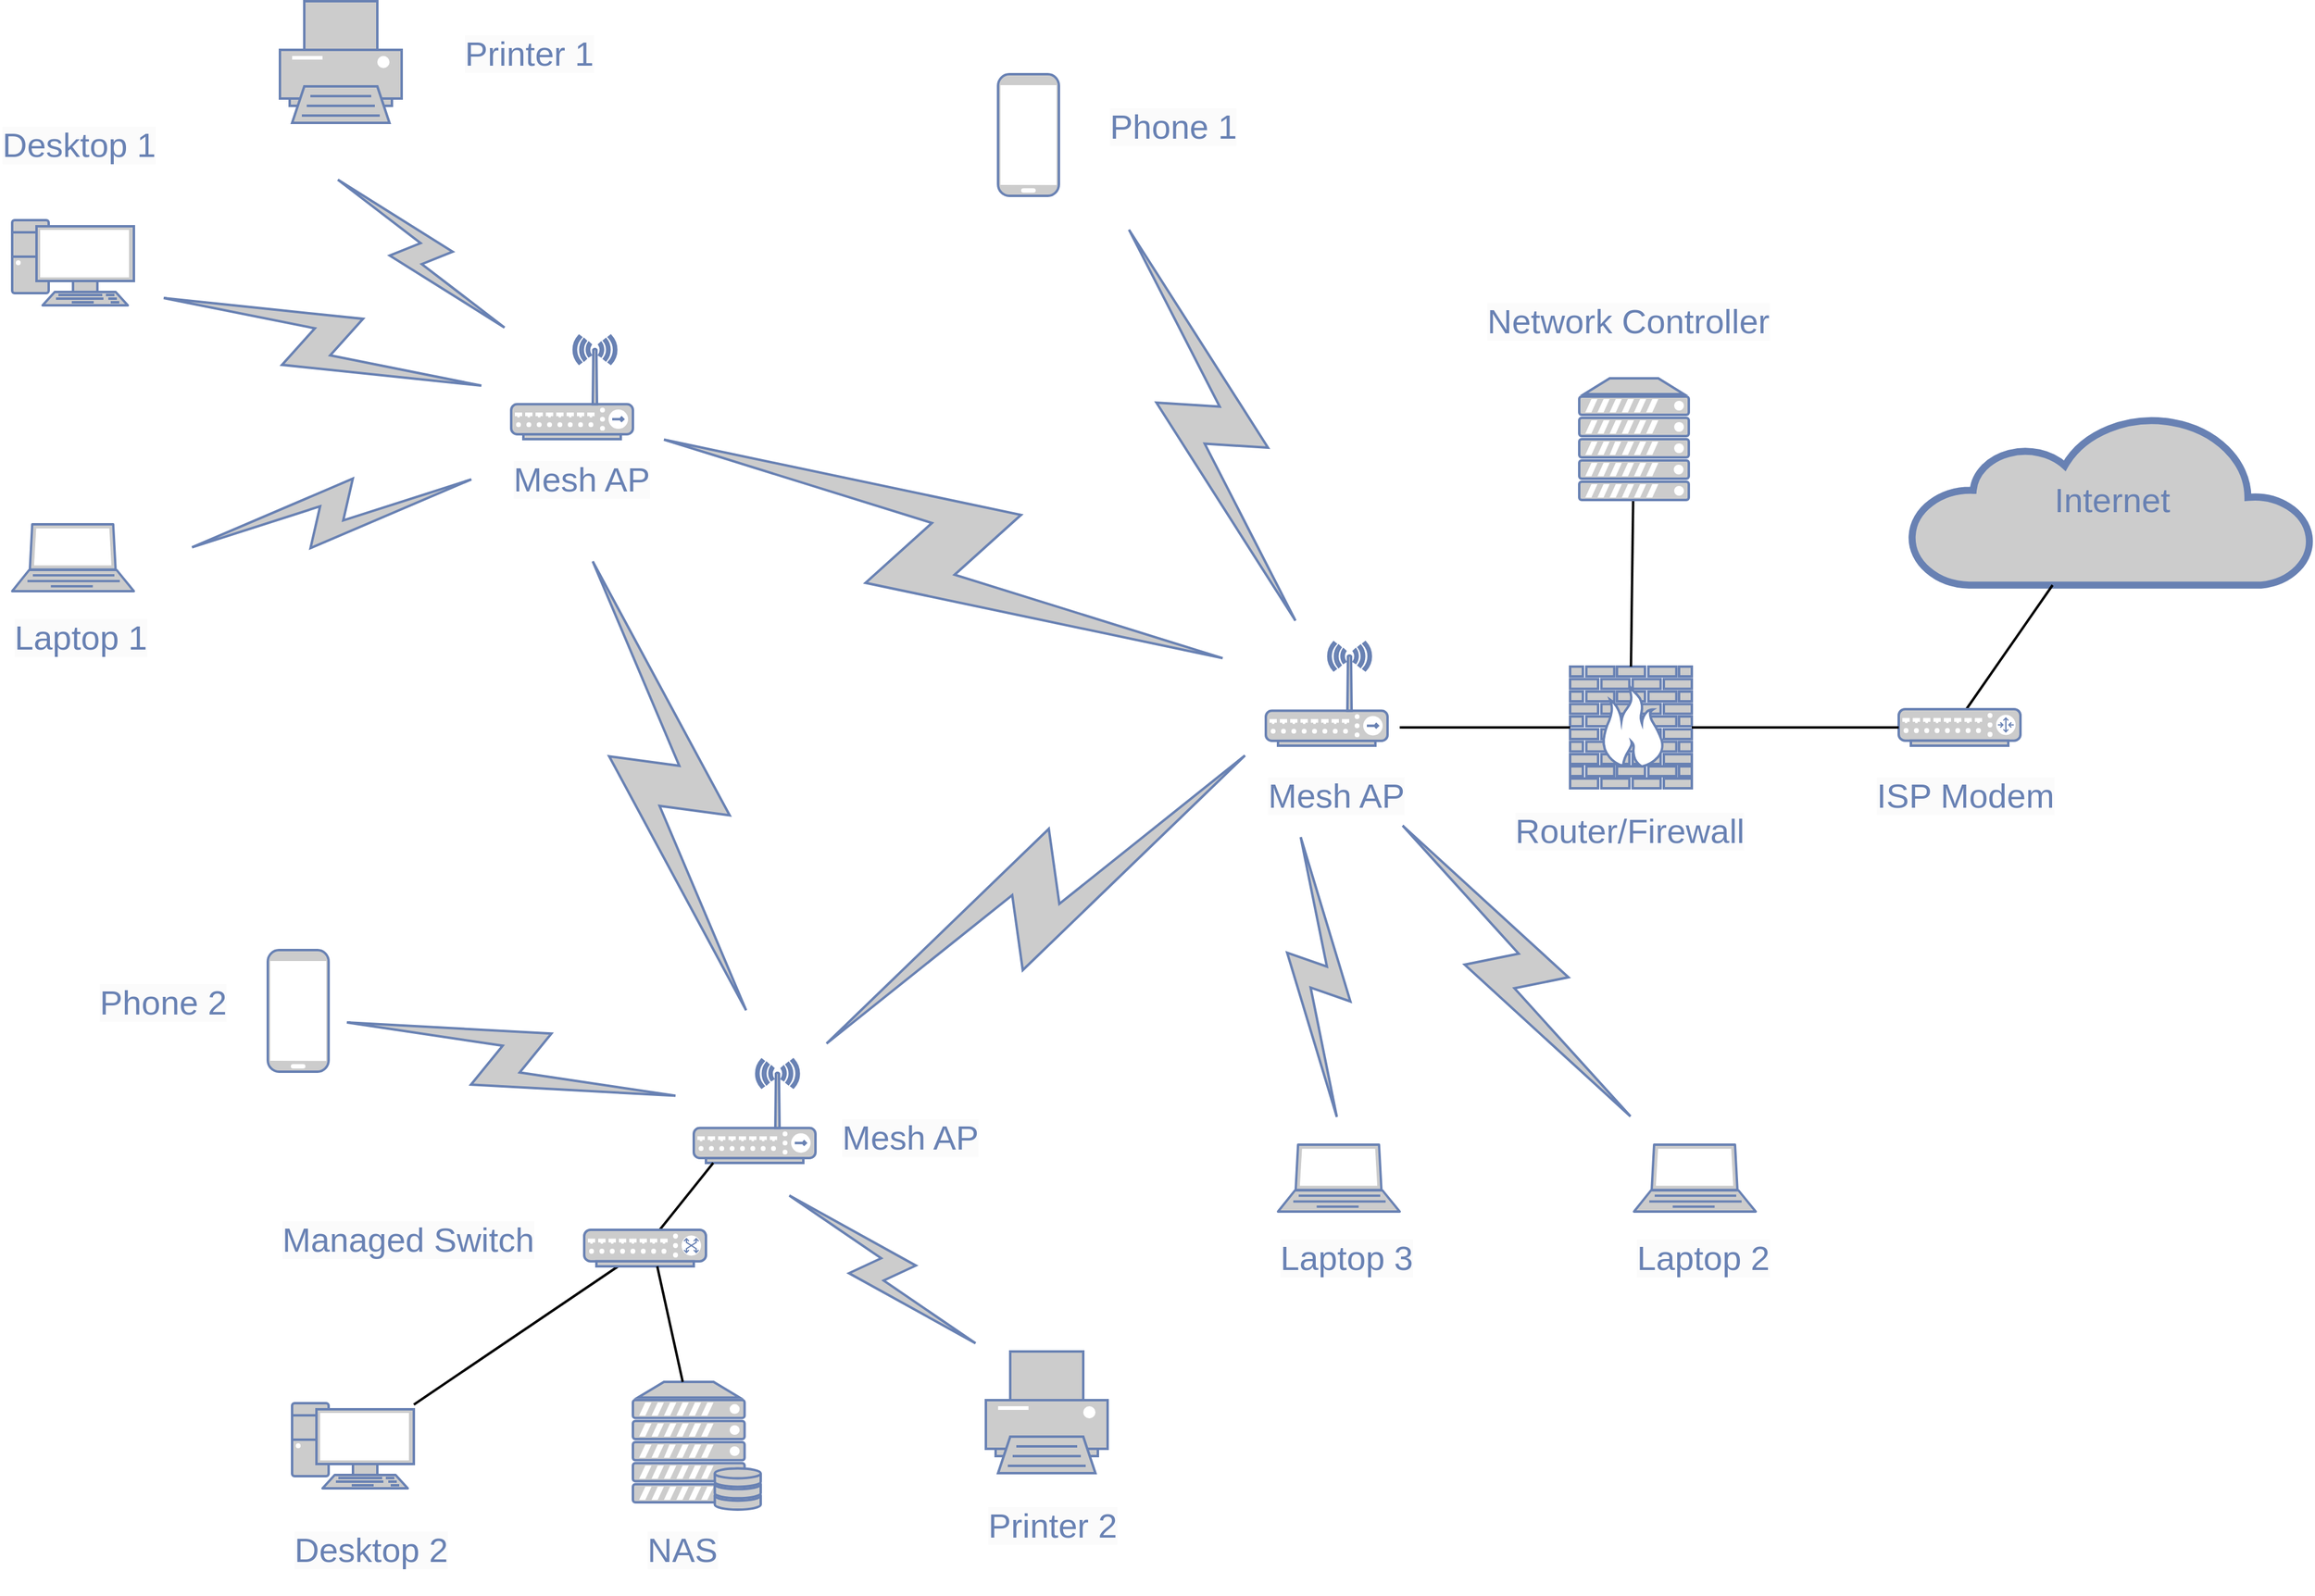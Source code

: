 <mxfile version="24.7.6">
  <diagram name="Page-1" id="bfe91b75-5d2c-26a0-9c1d-138518896778">
    <mxGraphModel dx="1780" dy="1968" grid="1" gridSize="10" guides="1" tooltips="1" connect="1" arrows="1" fold="1" page="1" pageScale="1" pageWidth="1100" pageHeight="850" background="none" math="0" shadow="0">
      <root>
        <mxCell id="0" />
        <mxCell id="1" parent="0" />
        <mxCell id="7c3789c024ecab99-8" value="" style="fontColor=#0066CC;verticalAlign=top;verticalLabelPosition=bottom;labelPosition=center;align=center;html=1;fillColor=#CCCCCC;strokeColor=#6881B3;gradientColor=none;gradientDirection=north;strokeWidth=2;shape=mxgraph.networks.firewall;rounded=0;shadow=0;comic=0;" parent="1" vertex="1">
          <mxGeometry x="1540" y="847" width="100" height="100" as="geometry" />
        </mxCell>
        <mxCell id="7c3789c024ecab99-52" style="edgeStyle=none;html=1;labelBackgroundColor=none;endArrow=none;endFill=0;strokeWidth=2;fontFamily=Verdana;fontSize=15;fontColor=#036897;" parent="1" target="7c3789c024ecab99-8" edge="1">
          <mxGeometry relative="1" as="geometry">
            <mxPoint x="1550.0" y="917" as="targetPoint" />
            <mxPoint x="1400" y="897" as="sourcePoint" />
          </mxGeometry>
        </mxCell>
        <mxCell id="7c3789c024ecab99-21" value="" style="fontColor=#0066CC;verticalAlign=top;verticalLabelPosition=bottom;labelPosition=center;align=center;html=1;fillColor=#CCCCCC;strokeColor=#6881B3;gradientColor=none;gradientDirection=north;strokeWidth=2;shape=mxgraph.networks.pc;rounded=0;shadow=0;comic=0;" parent="1" vertex="1">
          <mxGeometry x="260.0" y="480" width="100" height="70" as="geometry" />
        </mxCell>
        <mxCell id="7c3789c024ecab99-29" value="" style="fontColor=#0066CC;verticalAlign=top;verticalLabelPosition=bottom;labelPosition=center;align=center;html=1;fillColor=#CCCCCC;strokeColor=#6881B3;gradientColor=none;gradientDirection=north;strokeWidth=2;shape=mxgraph.networks.printer;rounded=0;shadow=0;comic=0;" parent="1" vertex="1">
          <mxGeometry x="480.0" y="300" width="100" height="100" as="geometry" />
        </mxCell>
        <mxCell id="7c3789c024ecab99-30" value="" style="fontColor=#0066CC;verticalAlign=top;verticalLabelPosition=bottom;labelPosition=center;align=center;html=1;fillColor=#CCCCCC;strokeColor=#6881B3;gradientColor=none;gradientDirection=north;strokeWidth=2;shape=mxgraph.networks.wireless_hub;rounded=0;shadow=0;comic=0;" parent="1" vertex="1">
          <mxGeometry x="670.0" y="575" width="100" height="85" as="geometry" />
        </mxCell>
        <mxCell id="7c3789c024ecab99-31" value="" style="html=1;fillColor=#CCCCCC;strokeColor=#6881B3;gradientColor=none;gradientDirection=north;strokeWidth=2;shape=mxgraph.networks.comm_link_edge;html=1;labelBackgroundColor=none;endArrow=none;endFill=0;fontFamily=Verdana;fontSize=20;" parent="1" source="ltf7ysY8KrdWWKMoMPNu-10" edge="1">
          <mxGeometry width="100" height="100" relative="1" as="geometry">
            <mxPoint x="900.0" y="675" as="sourcePoint" />
            <mxPoint x="1170" y="470" as="targetPoint" />
          </mxGeometry>
        </mxCell>
        <mxCell id="7c3789c024ecab99-32" value="" style="fontColor=#0066CC;verticalAlign=top;verticalLabelPosition=bottom;labelPosition=center;align=center;html=1;fillColor=#CCCCCC;strokeColor=#6881B3;gradientColor=none;gradientDirection=north;strokeWidth=2;shape=mxgraph.networks.mobile;rounded=0;shadow=0;comic=0;" parent="1" vertex="1">
          <mxGeometry x="1070.0" y="360" width="50" height="100" as="geometry" />
        </mxCell>
        <mxCell id="7c3789c024ecab99-41" value="" style="fontColor=#0066CC;verticalAlign=top;verticalLabelPosition=bottom;labelPosition=center;align=center;html=1;fillColor=#CCCCCC;strokeColor=#6881B3;gradientColor=none;gradientDirection=north;strokeWidth=2;shape=mxgraph.networks.pc;rounded=0;shadow=0;comic=0;" parent="1" vertex="1">
          <mxGeometry x="490.0" y="1452.502" width="100" height="70" as="geometry" />
        </mxCell>
        <mxCell id="7c3789c024ecab99-43" value="" style="fontColor=#0066CC;verticalAlign=top;verticalLabelPosition=bottom;labelPosition=center;align=center;html=1;fillColor=#CCCCCC;strokeColor=#6881B3;gradientColor=none;gradientDirection=north;strokeWidth=2;shape=mxgraph.networks.printer;rounded=0;shadow=0;comic=0;" parent="1" vertex="1">
          <mxGeometry x="1060.0" y="1410.002" width="100" height="100" as="geometry" />
        </mxCell>
        <mxCell id="7c3789c024ecab99-44" value="" style="fontColor=#0066CC;verticalAlign=top;verticalLabelPosition=bottom;labelPosition=center;align=center;html=1;fillColor=#CCCCCC;strokeColor=#6881B3;gradientColor=none;gradientDirection=north;strokeWidth=2;shape=mxgraph.networks.wireless_hub;rounded=0;shadow=0;comic=0;" parent="1" vertex="1">
          <mxGeometry x="820.0" y="1170.002" width="100" height="85" as="geometry" />
        </mxCell>
        <mxCell id="7c3789c024ecab99-40" style="edgeStyle=none;html=1;labelBackgroundColor=none;endArrow=none;endFill=0;strokeWidth=2;fontFamily=Verdana;fontSize=15;fontColor=#036897;" parent="1" source="ltf7ysY8KrdWWKMoMPNu-19" target="7c3789c024ecab99-44" edge="1">
          <mxGeometry relative="1" as="geometry" />
        </mxCell>
        <mxCell id="7c3789c024ecab99-45" value="" style="html=1;fillColor=#CCCCCC;strokeColor=#6881B3;gradientColor=none;gradientDirection=north;strokeWidth=2;shape=mxgraph.networks.comm_link_edge;html=1;labelBackgroundColor=none;endArrow=none;endFill=0;fontFamily=Verdana;fontSize=20;" parent="1" source="7c3789c024ecab99-44" target="7c3789c024ecab99-46" edge="1">
          <mxGeometry width="100" height="100" relative="1" as="geometry">
            <mxPoint x="1050.0" y="1270.002" as="sourcePoint" />
            <mxPoint x="753.0" y="1183.002" as="targetPoint" />
            <Array as="points">
              <mxPoint x="700" y="1180.59" />
            </Array>
          </mxGeometry>
        </mxCell>
        <mxCell id="7c3789c024ecab99-46" value="" style="fontColor=#0066CC;verticalAlign=top;verticalLabelPosition=bottom;labelPosition=center;align=center;html=1;fillColor=#CCCCCC;strokeColor=#6881B3;gradientColor=none;gradientDirection=north;strokeWidth=2;shape=mxgraph.networks.mobile;rounded=0;shadow=0;comic=0;" parent="1" vertex="1">
          <mxGeometry x="470.0" y="1080.002" width="50" height="100" as="geometry" />
        </mxCell>
        <mxCell id="7c3789c024ecab99-53" value="Internet" style="html=1;fillColor=#CCCCCC;strokeColor=#6881B3;gradientColor=none;gradientDirection=north;strokeWidth=2;shape=mxgraph.networks.cloud;fontColor=#6881B3;rounded=0;shadow=0;comic=0;align=center;fontSize=28;" parent="1" vertex="1">
          <mxGeometry x="1820" y="640" width="330" height="140" as="geometry" />
        </mxCell>
        <mxCell id="7c3789c024ecab99-56" style="edgeStyle=none;html=1;labelBackgroundColor=none;endArrow=none;endFill=0;strokeWidth=2;fontFamily=Verdana;fontSize=28;fontColor=#6881B3;" parent="1" target="7c3789c024ecab99-53" edge="1">
          <mxGeometry relative="1" as="geometry">
            <mxPoint x="1860" y="890" as="sourcePoint" />
          </mxGeometry>
        </mxCell>
        <mxCell id="7c3789c024ecab99-54" value="" style="fontColor=#0066CC;verticalAlign=top;verticalLabelPosition=bottom;labelPosition=center;align=center;html=1;fillColor=#CCCCCC;strokeColor=#6881B3;gradientColor=none;gradientDirection=north;strokeWidth=2;shape=mxgraph.networks.router;rounded=0;shadow=0;comic=0;" parent="1" vertex="1">
          <mxGeometry x="1810" y="882" width="100" height="30" as="geometry" />
        </mxCell>
        <mxCell id="7c3789c024ecab99-59" style="edgeStyle=none;html=1;labelBackgroundColor=none;endArrow=none;endFill=0;strokeWidth=2;fontFamily=Verdana;fontSize=28;fontColor=#6881B3;entryX=0.5;entryY=0;entryDx=0;entryDy=0;entryPerimeter=0;" parent="1" target="7c3789c024ecab99-8" edge="1">
          <mxGeometry relative="1" as="geometry">
            <mxPoint x="1570" y="827" as="targetPoint" />
            <mxPoint x="1591.807" y="710" as="sourcePoint" />
          </mxGeometry>
        </mxCell>
        <mxCell id="ltf7ysY8KrdWWKMoMPNu-3" value="&lt;span style=&quot;color: rgb(104, 129, 179); font-family: Helvetica; font-size: 28px; font-style: normal; font-variant-ligatures: normal; font-variant-caps: normal; font-weight: 400; letter-spacing: normal; orphans: 2; text-align: center; text-indent: 0px; text-transform: none; widows: 2; word-spacing: 0px; -webkit-text-stroke-width: 0px; white-space: nowrap; background-color: rgb(251, 251, 251); text-decoration-thickness: initial; text-decoration-style: initial; text-decoration-color: initial; display: inline !important; float: none;&quot;&gt;Network Controller&lt;/span&gt;" style="text;whiteSpace=wrap;html=1;" parent="1" vertex="1">
          <mxGeometry x="1470" y="540" width="240" height="60" as="geometry" />
        </mxCell>
        <mxCell id="ltf7ysY8KrdWWKMoMPNu-4" value="" style="endArrow=none;html=1;rounded=0;entryX=0;entryY=0.5;entryDx=0;entryDy=0;entryPerimeter=0;strokeWidth=2;exitX=1;exitY=0.5;exitDx=0;exitDy=0;exitPerimeter=0;" parent="1" source="7c3789c024ecab99-8" target="7c3789c024ecab99-54" edge="1">
          <mxGeometry width="50" height="50" relative="1" as="geometry">
            <mxPoint x="1640" y="900" as="sourcePoint" />
            <mxPoint x="1880" y="880" as="targetPoint" />
          </mxGeometry>
        </mxCell>
        <mxCell id="ltf7ysY8KrdWWKMoMPNu-8" value="&lt;span style=&quot;color: rgb(104, 129, 179); font-family: Helvetica; font-size: 28px; font-style: normal; font-variant-ligatures: normal; font-variant-caps: normal; font-weight: 400; letter-spacing: normal; orphans: 2; text-align: center; text-indent: 0px; text-transform: none; widows: 2; word-spacing: 0px; -webkit-text-stroke-width: 0px; white-space: nowrap; background-color: rgb(251, 251, 251); text-decoration-thickness: initial; text-decoration-style: initial; text-decoration-color: initial; display: inline !important; float: none;&quot;&gt;ISP Modem&lt;/span&gt;" style="text;whiteSpace=wrap;html=1;" parent="1" vertex="1">
          <mxGeometry x="1790" y="930" width="160" height="60" as="geometry" />
        </mxCell>
        <mxCell id="ltf7ysY8KrdWWKMoMPNu-9" value="&lt;span style=&quot;color: rgb(104, 129, 179); font-family: Helvetica; font-size: 28px; font-style: normal; font-variant-ligatures: normal; font-variant-caps: normal; font-weight: 400; letter-spacing: normal; orphans: 2; text-align: center; text-indent: 0px; text-transform: none; widows: 2; word-spacing: 0px; -webkit-text-stroke-width: 0px; white-space: nowrap; background-color: rgb(251, 251, 251); text-decoration-thickness: initial; text-decoration-style: initial; text-decoration-color: initial; display: inline !important; float: none;&quot;&gt;Router/Firewall&lt;/span&gt;" style="text;whiteSpace=wrap;html=1;" parent="1" vertex="1">
          <mxGeometry x="1492.5" y="959.41" width="200" height="60" as="geometry" />
        </mxCell>
        <mxCell id="ltf7ysY8KrdWWKMoMPNu-10" value="" style="fontColor=#0066CC;verticalAlign=top;verticalLabelPosition=bottom;labelPosition=center;align=center;html=1;fillColor=#CCCCCC;strokeColor=#6881B3;gradientColor=none;gradientDirection=north;strokeWidth=2;shape=mxgraph.networks.wireless_hub;rounded=0;shadow=0;comic=0;" parent="1" vertex="1">
          <mxGeometry x="1290.0" y="827.002" width="100" height="85" as="geometry" />
        </mxCell>
        <mxCell id="ltf7ysY8KrdWWKMoMPNu-11" value="&lt;span style=&quot;color: rgb(104, 129, 179); font-family: Helvetica; font-size: 28px; font-style: normal; font-variant-ligatures: normal; font-variant-caps: normal; font-weight: 400; letter-spacing: normal; orphans: 2; text-align: center; text-indent: 0px; text-transform: none; widows: 2; word-spacing: 0px; -webkit-text-stroke-width: 0px; white-space: nowrap; background-color: rgb(251, 251, 251); text-decoration-thickness: initial; text-decoration-style: initial; text-decoration-color: initial; display: inline !important; float: none;&quot;&gt;Mesh AP&lt;/span&gt;" style="text;whiteSpace=wrap;html=1;" parent="1" vertex="1">
          <mxGeometry x="1290" y="930" width="120" height="60" as="geometry" />
        </mxCell>
        <mxCell id="ltf7ysY8KrdWWKMoMPNu-12" value="&lt;span style=&quot;color: rgb(104, 129, 179); font-family: Helvetica; font-size: 28px; font-style: normal; font-variant-ligatures: normal; font-variant-caps: normal; font-weight: 400; letter-spacing: normal; orphans: 2; text-align: center; text-indent: 0px; text-transform: none; widows: 2; word-spacing: 0px; -webkit-text-stroke-width: 0px; white-space: nowrap; background-color: rgb(251, 251, 251); text-decoration-thickness: initial; text-decoration-style: initial; text-decoration-color: initial; display: inline !important; float: none;&quot;&gt;Mesh AP&lt;/span&gt;" style="text;whiteSpace=wrap;html=1;" parent="1" vertex="1">
          <mxGeometry x="940" y="1210.59" width="120" height="60" as="geometry" />
        </mxCell>
        <mxCell id="ltf7ysY8KrdWWKMoMPNu-13" value="" style="html=1;fillColor=#CCCCCC;strokeColor=#6881B3;gradientColor=none;gradientDirection=north;strokeWidth=2;shape=mxgraph.networks.comm_link_edge;html=1;labelBackgroundColor=none;endArrow=none;endFill=0;fontFamily=Verdana;fontSize=20;exitX=0.02;exitY=0.94;exitDx=0;exitDy=0;exitPerimeter=0;" parent="1" source="ltf7ysY8KrdWWKMoMPNu-10" edge="1">
          <mxGeometry width="100" height="100" relative="1" as="geometry">
            <mxPoint x="1270" y="912" as="sourcePoint" />
            <mxPoint x="910" y="1170" as="targetPoint" />
            <Array as="points">
              <mxPoint x="1150" y="889.59" />
            </Array>
          </mxGeometry>
        </mxCell>
        <mxCell id="ltf7ysY8KrdWWKMoMPNu-15" value="" style="fontColor=#0066CC;verticalAlign=top;verticalLabelPosition=bottom;labelPosition=center;align=center;html=1;outlineConnect=0;fillColor=#CCCCCC;strokeColor=#6881B3;gradientColor=none;gradientDirection=north;strokeWidth=2;shape=mxgraph.networks.server;" parent="1" vertex="1">
          <mxGeometry x="1547.5" y="610" width="90" height="100" as="geometry" />
        </mxCell>
        <mxCell id="ltf7ysY8KrdWWKMoMPNu-16" value="" style="html=1;fillColor=#CCCCCC;strokeColor=#6881B3;gradientColor=none;gradientDirection=north;strokeWidth=2;shape=mxgraph.networks.comm_link_edge;html=1;labelBackgroundColor=none;endArrow=none;endFill=0;fontFamily=Verdana;fontSize=20;" parent="1" edge="1">
          <mxGeometry width="100" height="100" relative="1" as="geometry">
            <mxPoint x="730" y="740" as="sourcePoint" />
            <mxPoint x="870" y="1150" as="targetPoint" />
            <Array as="points">
              <mxPoint x="1100" y="880.0" />
            </Array>
          </mxGeometry>
        </mxCell>
        <mxCell id="ltf7ysY8KrdWWKMoMPNu-17" value="" style="html=1;fillColor=#CCCCCC;strokeColor=#6881B3;gradientColor=none;gradientDirection=north;strokeWidth=2;shape=mxgraph.networks.comm_link_edge;html=1;labelBackgroundColor=none;endArrow=none;endFill=0;fontFamily=Verdana;fontSize=20;" parent="1" edge="1">
          <mxGeometry width="100" height="100" relative="1" as="geometry">
            <mxPoint x="1280" y="850" as="sourcePoint" />
            <mxPoint x="770" y="650.41" as="targetPoint" />
            <Array as="points">
              <mxPoint x="1010" y="370.0" />
            </Array>
          </mxGeometry>
        </mxCell>
        <mxCell id="ltf7ysY8KrdWWKMoMPNu-18" value="&lt;span style=&quot;color: rgb(104, 129, 179); font-family: Helvetica; font-size: 28px; font-style: normal; font-variant-ligatures: normal; font-variant-caps: normal; font-weight: 400; letter-spacing: normal; orphans: 2; text-align: center; text-indent: 0px; text-transform: none; widows: 2; word-spacing: 0px; -webkit-text-stroke-width: 0px; white-space: nowrap; background-color: rgb(251, 251, 251); text-decoration-thickness: initial; text-decoration-style: initial; text-decoration-color: initial; display: inline !important; float: none;&quot;&gt;Mesh AP&lt;/span&gt;" style="text;whiteSpace=wrap;html=1;" parent="1" vertex="1">
          <mxGeometry x="670" y="670.0" width="120" height="60" as="geometry" />
        </mxCell>
        <mxCell id="ltf7ysY8KrdWWKMoMPNu-20" value="" style="edgeStyle=none;html=1;labelBackgroundColor=none;endArrow=none;endFill=0;strokeWidth=2;fontFamily=Verdana;fontSize=15;fontColor=#036897;" parent="1" source="7c3789c024ecab99-41" target="ltf7ysY8KrdWWKMoMPNu-19" edge="1">
          <mxGeometry relative="1" as="geometry">
            <mxPoint x="846" y="1360" as="sourcePoint" />
            <mxPoint x="863" y="1255" as="targetPoint" />
          </mxGeometry>
        </mxCell>
        <mxCell id="ltf7ysY8KrdWWKMoMPNu-19" value="" style="fontColor=#0066CC;verticalAlign=top;verticalLabelPosition=bottom;labelPosition=center;align=center;html=1;outlineConnect=0;fillColor=#CCCCCC;strokeColor=#6881B3;gradientColor=none;gradientDirection=north;strokeWidth=2;shape=mxgraph.networks.switch;" parent="1" vertex="1">
          <mxGeometry x="730" y="1310" width="100" height="30" as="geometry" />
        </mxCell>
        <mxCell id="ltf7ysY8KrdWWKMoMPNu-21" value="" style="html=1;fillColor=#CCCCCC;strokeColor=#6881B3;gradientColor=none;gradientDirection=north;strokeWidth=2;shape=mxgraph.networks.comm_link_edge;html=1;labelBackgroundColor=none;endArrow=none;endFill=0;fontFamily=Verdana;fontSize=20;" parent="1" edge="1">
          <mxGeometry width="100" height="100" relative="1" as="geometry">
            <mxPoint x="1060" y="1410" as="sourcePoint" />
            <mxPoint x="890" y="1275" as="targetPoint" />
            <Array as="points">
              <mxPoint x="1070" y="1319.59" />
            </Array>
          </mxGeometry>
        </mxCell>
        <mxCell id="ltf7ysY8KrdWWKMoMPNu-22" value="" style="fontColor=#0066CC;verticalAlign=top;verticalLabelPosition=bottom;labelPosition=center;align=center;html=1;outlineConnect=0;fillColor=#CCCCCC;strokeColor=#6881B3;gradientColor=none;gradientDirection=north;strokeWidth=2;shape=mxgraph.networks.server_storage;" parent="1" vertex="1">
          <mxGeometry x="770" y="1435" width="105" height="105" as="geometry" />
        </mxCell>
        <mxCell id="ltf7ysY8KrdWWKMoMPNu-23" value="" style="edgeStyle=none;html=1;labelBackgroundColor=none;endArrow=none;endFill=0;strokeWidth=2;fontFamily=Verdana;fontSize=15;fontColor=#036897;" parent="1" source="ltf7ysY8KrdWWKMoMPNu-22" edge="1">
          <mxGeometry relative="1" as="geometry">
            <mxPoint x="740" y="1425" as="sourcePoint" />
            <mxPoint x="790" y="1340" as="targetPoint" />
          </mxGeometry>
        </mxCell>
        <mxCell id="ltf7ysY8KrdWWKMoMPNu-24" value="" style="fontColor=#0066CC;verticalAlign=top;verticalLabelPosition=bottom;labelPosition=center;align=center;html=1;outlineConnect=0;fillColor=#CCCCCC;strokeColor=#6881B3;gradientColor=none;gradientDirection=north;strokeWidth=2;shape=mxgraph.networks.laptop;" parent="1" vertex="1">
          <mxGeometry x="260" y="730" width="100" height="55" as="geometry" />
        </mxCell>
        <mxCell id="ltf7ysY8KrdWWKMoMPNu-25" value="" style="html=1;fillColor=#CCCCCC;strokeColor=#6881B3;gradientColor=none;gradientDirection=north;strokeWidth=2;shape=mxgraph.networks.comm_link_edge;html=1;labelBackgroundColor=none;endArrow=none;endFill=0;fontFamily=Verdana;fontSize=20;exitX=0.02;exitY=0.94;exitDx=0;exitDy=0;exitPerimeter=0;" parent="1" edge="1">
          <mxGeometry width="100" height="100" relative="1" as="geometry">
            <mxPoint x="1392" y="964.41" as="sourcePoint" />
            <mxPoint x="1600" y="1230" as="targetPoint" />
            <Array as="points">
              <mxPoint x="1250" y="947.0" />
            </Array>
          </mxGeometry>
        </mxCell>
        <mxCell id="ltf7ysY8KrdWWKMoMPNu-26" value="" style="fontColor=#0066CC;verticalAlign=top;verticalLabelPosition=bottom;labelPosition=center;align=center;html=1;outlineConnect=0;fillColor=#CCCCCC;strokeColor=#6881B3;gradientColor=none;gradientDirection=north;strokeWidth=2;shape=mxgraph.networks.laptop;" parent="1" vertex="1">
          <mxGeometry x="1592.5" y="1240" width="100" height="55" as="geometry" />
        </mxCell>
        <mxCell id="ltf7ysY8KrdWWKMoMPNu-27" value="" style="html=1;outlineConnect=0;fillColor=#CCCCCC;strokeColor=#6881B3;gradientColor=none;gradientDirection=north;strokeWidth=2;shape=mxgraph.networks.comm_link_edge;html=1;rounded=0;" parent="1" edge="1">
          <mxGeometry width="100" height="100" relative="1" as="geometry">
            <mxPoint x="370" y="540" as="sourcePoint" />
            <mxPoint x="660" y="620" as="targetPoint" />
          </mxGeometry>
        </mxCell>
        <mxCell id="ltf7ysY8KrdWWKMoMPNu-29" value="" style="html=1;outlineConnect=0;fillColor=#CCCCCC;strokeColor=#6881B3;gradientColor=none;gradientDirection=north;strokeWidth=2;shape=mxgraph.networks.comm_link_edge;html=1;rounded=0;" parent="1" target="7c3789c024ecab99-30" edge="1">
          <mxGeometry width="100" height="100" relative="1" as="geometry">
            <mxPoint x="520" y="440" as="sourcePoint" />
            <mxPoint x="700" y="560" as="targetPoint" />
          </mxGeometry>
        </mxCell>
        <mxCell id="ltf7ysY8KrdWWKMoMPNu-30" value="" style="html=1;outlineConnect=0;fillColor=#CCCCCC;strokeColor=#6881B3;gradientColor=none;gradientDirection=north;strokeWidth=2;shape=mxgraph.networks.comm_link_edge;html=1;rounded=0;" parent="1" edge="1">
          <mxGeometry width="100" height="100" relative="1" as="geometry">
            <mxPoint x="650" y="690" as="sourcePoint" />
            <mxPoint x="395" y="752" as="targetPoint" />
          </mxGeometry>
        </mxCell>
        <mxCell id="ltf7ysY8KrdWWKMoMPNu-32" value="&lt;span style=&quot;color: rgb(104, 129, 179); font-family: Helvetica; font-size: 28px; font-style: normal; font-variant-ligatures: normal; font-variant-caps: normal; font-weight: 400; letter-spacing: normal; orphans: 2; text-align: center; text-indent: 0px; text-transform: none; widows: 2; word-spacing: 0px; -webkit-text-stroke-width: 0px; white-space: nowrap; background-color: rgb(251, 251, 251); text-decoration-thickness: initial; text-decoration-style: initial; text-decoration-color: initial; display: inline !important; float: none;&quot;&gt;Managed Switch&lt;/span&gt;" style="text;whiteSpace=wrap;html=1;" parent="1" vertex="1">
          <mxGeometry x="480" y="1295" width="225" height="60" as="geometry" />
        </mxCell>
        <mxCell id="ltf7ysY8KrdWWKMoMPNu-33" value="&lt;span style=&quot;color: rgb(104, 129, 179); font-family: Helvetica; font-size: 28px; font-style: normal; font-variant-ligatures: normal; font-variant-caps: normal; font-weight: 400; letter-spacing: normal; orphans: 2; text-align: center; text-indent: 0px; text-transform: none; widows: 2; word-spacing: 0px; -webkit-text-stroke-width: 0px; white-space: nowrap; background-color: rgb(251, 251, 251); text-decoration-thickness: initial; text-decoration-style: initial; text-decoration-color: initial; display: inline !important; float: none;&quot;&gt;Desktop 2&lt;/span&gt;" style="text;whiteSpace=wrap;html=1;" parent="1" vertex="1">
          <mxGeometry x="490" y="1550" width="160" height="60" as="geometry" />
        </mxCell>
        <mxCell id="ltf7ysY8KrdWWKMoMPNu-34" value="&lt;span style=&quot;color: rgb(104, 129, 179); font-family: Helvetica; font-size: 28px; font-style: normal; font-variant-ligatures: normal; font-variant-caps: normal; font-weight: 400; letter-spacing: normal; orphans: 2; text-align: center; text-indent: 0px; text-transform: none; widows: 2; word-spacing: 0px; -webkit-text-stroke-width: 0px; white-space: nowrap; background-color: rgb(251, 251, 251); text-decoration-thickness: initial; text-decoration-style: initial; text-decoration-color: initial; display: inline !important; float: none;&quot;&gt;NAS&lt;/span&gt;" style="text;whiteSpace=wrap;html=1;" parent="1" vertex="1">
          <mxGeometry x="780" y="1550" width="66.25" height="60" as="geometry" />
        </mxCell>
        <mxCell id="ltf7ysY8KrdWWKMoMPNu-35" value="&lt;span style=&quot;color: rgb(104, 129, 179); font-family: Helvetica; font-size: 28px; font-style: normal; font-variant-ligatures: normal; font-variant-caps: normal; font-weight: 400; letter-spacing: normal; orphans: 2; text-align: center; text-indent: 0px; text-transform: none; widows: 2; word-spacing: 0px; -webkit-text-stroke-width: 0px; white-space: nowrap; background-color: rgb(251, 251, 251); text-decoration-thickness: initial; text-decoration-style: initial; text-decoration-color: initial; display: inline !important; float: none;&quot;&gt;Printer 2&lt;/span&gt;" style="text;whiteSpace=wrap;html=1;" parent="1" vertex="1">
          <mxGeometry x="1060" y="1530" width="120" height="60" as="geometry" />
        </mxCell>
        <mxCell id="ltf7ysY8KrdWWKMoMPNu-36" value="&lt;span style=&quot;color: rgb(104, 129, 179); font-family: Helvetica; font-size: 28px; font-style: normal; font-variant-ligatures: normal; font-variant-caps: normal; font-weight: 400; letter-spacing: normal; orphans: 2; text-align: center; text-indent: 0px; text-transform: none; widows: 2; word-spacing: 0px; -webkit-text-stroke-width: 0px; white-space: nowrap; background-color: rgb(251, 251, 251); text-decoration-thickness: initial; text-decoration-style: initial; text-decoration-color: initial; display: inline !important; float: none;&quot;&gt;Laptop 1&lt;/span&gt;" style="text;whiteSpace=wrap;html=1;" parent="1" vertex="1">
          <mxGeometry x="260" y="800" width="120" height="60" as="geometry" />
        </mxCell>
        <mxCell id="ltf7ysY8KrdWWKMoMPNu-37" value="&lt;span style=&quot;color: rgb(104, 129, 179); font-family: Helvetica; font-size: 28px; font-style: normal; font-variant-ligatures: normal; font-variant-caps: normal; font-weight: 400; letter-spacing: normal; orphans: 2; text-align: center; text-indent: 0px; text-transform: none; widows: 2; word-spacing: 0px; -webkit-text-stroke-width: 0px; white-space: nowrap; background-color: rgb(251, 251, 251); text-decoration-thickness: initial; text-decoration-style: initial; text-decoration-color: initial; display: inline !important; float: none;&quot;&gt;Laptop 2&lt;/span&gt;" style="text;whiteSpace=wrap;html=1;" parent="1" vertex="1">
          <mxGeometry x="1592.5" y="1310" width="140" height="60" as="geometry" />
        </mxCell>
        <mxCell id="ltf7ysY8KrdWWKMoMPNu-38" value="" style="fontColor=#0066CC;verticalAlign=top;verticalLabelPosition=bottom;labelPosition=center;align=center;html=1;outlineConnect=0;fillColor=#CCCCCC;strokeColor=#6881B3;gradientColor=none;gradientDirection=north;strokeWidth=2;shape=mxgraph.networks.laptop;" parent="1" vertex="1">
          <mxGeometry x="1300" y="1240" width="100" height="55" as="geometry" />
        </mxCell>
        <mxCell id="ltf7ysY8KrdWWKMoMPNu-39" value="&lt;span style=&quot;color: rgb(104, 129, 179); font-family: Helvetica; font-size: 28px; font-style: normal; font-variant-ligatures: normal; font-variant-caps: normal; font-weight: 400; letter-spacing: normal; orphans: 2; text-align: center; text-indent: 0px; text-transform: none; widows: 2; word-spacing: 0px; -webkit-text-stroke-width: 0px; white-space: nowrap; background-color: rgb(251, 251, 251); text-decoration-thickness: initial; text-decoration-style: initial; text-decoration-color: initial; display: inline !important; float: none;&quot;&gt;Laptop 3&lt;/span&gt;" style="text;whiteSpace=wrap;html=1;" parent="1" vertex="1">
          <mxGeometry x="1300" y="1310" width="140" height="60" as="geometry" />
        </mxCell>
        <mxCell id="ltf7ysY8KrdWWKMoMPNu-40" value="" style="html=1;fillColor=#CCCCCC;strokeColor=#6881B3;gradientColor=none;gradientDirection=north;strokeWidth=2;shape=mxgraph.networks.comm_link_edge;html=1;labelBackgroundColor=none;endArrow=none;endFill=0;fontFamily=Verdana;fontSize=20;exitX=0.02;exitY=0.94;exitDx=0;exitDy=0;exitPerimeter=0;" parent="1" edge="1">
          <mxGeometry width="100" height="100" relative="1" as="geometry">
            <mxPoint x="1317" y="974.41" as="sourcePoint" />
            <mxPoint x="1350" y="1230" as="targetPoint" />
            <Array as="points">
              <mxPoint x="1175" y="957.0" />
            </Array>
          </mxGeometry>
        </mxCell>
        <mxCell id="ltf7ysY8KrdWWKMoMPNu-43" value="&lt;span style=&quot;color: rgb(104, 129, 179); font-family: Helvetica; font-size: 28px; font-style: normal; font-variant-ligatures: normal; font-variant-caps: normal; font-weight: 400; letter-spacing: normal; orphans: 2; text-align: center; text-indent: 0px; text-transform: none; widows: 2; word-spacing: 0px; -webkit-text-stroke-width: 0px; white-space: nowrap; background-color: rgb(251, 251, 251); text-decoration-thickness: initial; text-decoration-style: initial; text-decoration-color: initial; display: inline !important; float: none;&quot;&gt;Phone 1&lt;/span&gt;" style="text;whiteSpace=wrap;html=1;" parent="1" vertex="1">
          <mxGeometry x="1160" y="380.0" width="120" height="60" as="geometry" />
        </mxCell>
        <mxCell id="ltf7ysY8KrdWWKMoMPNu-44" value="&lt;span style=&quot;color: rgb(104, 129, 179); font-family: Helvetica; font-size: 28px; font-style: normal; font-variant-ligatures: normal; font-variant-caps: normal; font-weight: 400; letter-spacing: normal; orphans: 2; text-align: center; text-indent: 0px; text-transform: none; widows: 2; word-spacing: 0px; -webkit-text-stroke-width: 0px; white-space: nowrap; background-color: rgb(251, 251, 251); text-decoration-thickness: initial; text-decoration-style: initial; text-decoration-color: initial; display: inline !important; float: none;&quot;&gt;Printer 1&lt;/span&gt;" style="text;whiteSpace=wrap;html=1;" parent="1" vertex="1">
          <mxGeometry x="630" y="320.0" width="120" height="60" as="geometry" />
        </mxCell>
        <mxCell id="ltf7ysY8KrdWWKMoMPNu-45" value="&lt;span style=&quot;color: rgb(104, 129, 179); font-family: Helvetica; font-size: 28px; font-style: normal; font-variant-ligatures: normal; font-variant-caps: normal; font-weight: 400; letter-spacing: normal; orphans: 2; text-align: center; text-indent: 0px; text-transform: none; widows: 2; word-spacing: 0px; -webkit-text-stroke-width: 0px; white-space: nowrap; background-color: rgb(251, 251, 251); text-decoration-thickness: initial; text-decoration-style: initial; text-decoration-color: initial; display: inline !important; float: none;&quot;&gt;Desktop 1&lt;/span&gt;" style="text;whiteSpace=wrap;html=1;" parent="1" vertex="1">
          <mxGeometry x="250" y="395.0" width="120" height="60" as="geometry" />
        </mxCell>
        <mxCell id="ltf7ysY8KrdWWKMoMPNu-46" value="&lt;span style=&quot;color: rgb(104, 129, 179); font-family: Helvetica; font-size: 28px; font-style: normal; font-variant-ligatures: normal; font-variant-caps: normal; font-weight: 400; letter-spacing: normal; orphans: 2; text-align: center; text-indent: 0px; text-transform: none; widows: 2; word-spacing: 0px; -webkit-text-stroke-width: 0px; white-space: nowrap; background-color: rgb(251, 251, 251); text-decoration-thickness: initial; text-decoration-style: initial; text-decoration-color: initial; display: inline !important; float: none;&quot;&gt;Phone 2&lt;/span&gt;" style="text;whiteSpace=wrap;html=1;" parent="1" vertex="1">
          <mxGeometry x="330" y="1100" width="120" height="60" as="geometry" />
        </mxCell>
      </root>
    </mxGraphModel>
  </diagram>
</mxfile>
